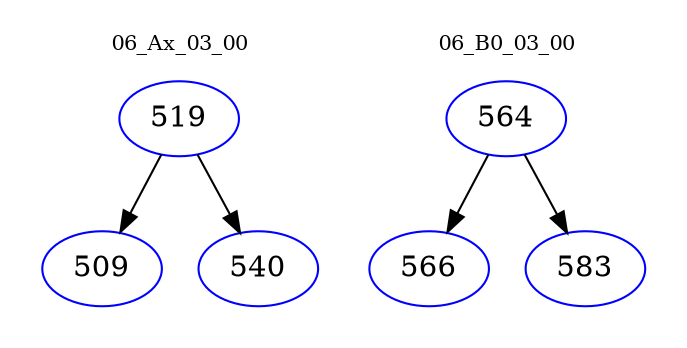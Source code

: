 digraph{
subgraph cluster_0 {
color = white
label = "06_Ax_03_00";
fontsize=10;
T0_519 [label="519", color="blue"]
T0_519 -> T0_509 [color="black"]
T0_509 [label="509", color="blue"]
T0_519 -> T0_540 [color="black"]
T0_540 [label="540", color="blue"]
}
subgraph cluster_1 {
color = white
label = "06_B0_03_00";
fontsize=10;
T1_564 [label="564", color="blue"]
T1_564 -> T1_566 [color="black"]
T1_566 [label="566", color="blue"]
T1_564 -> T1_583 [color="black"]
T1_583 [label="583", color="blue"]
}
}
